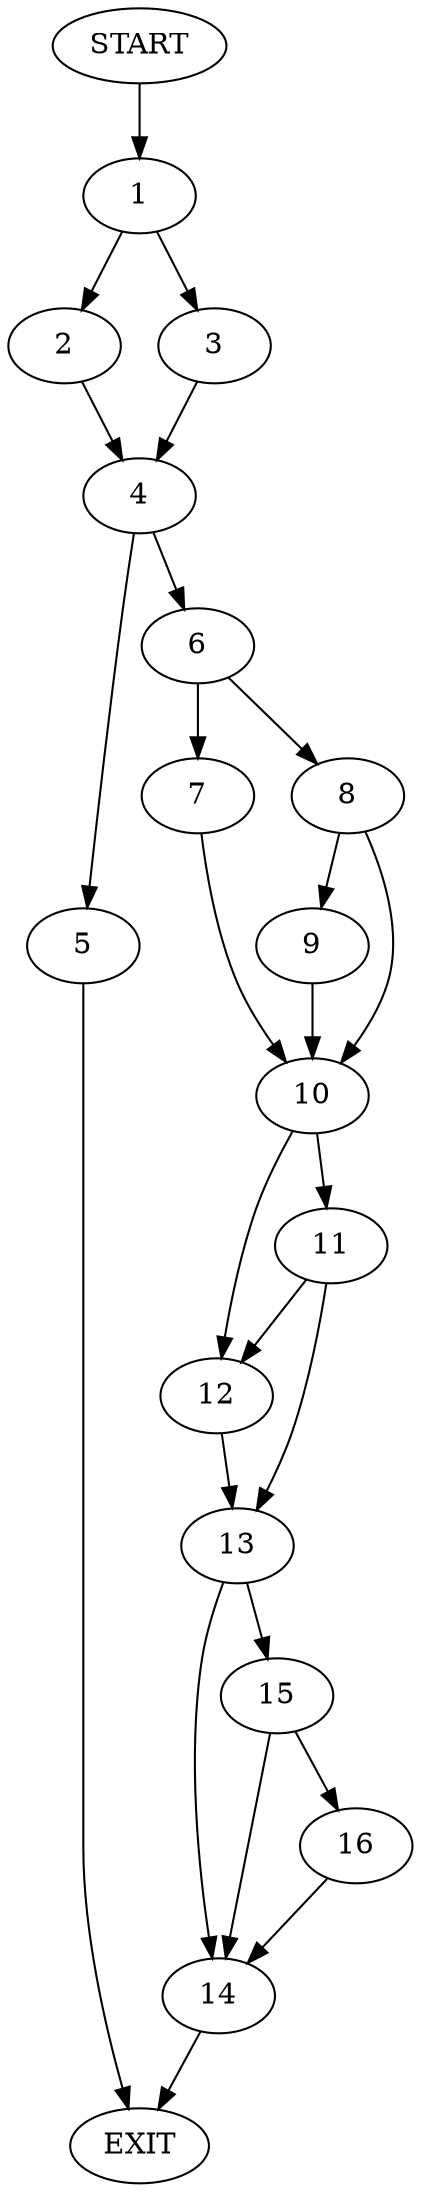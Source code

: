 digraph {
0 [label="START"]
17 [label="EXIT"]
0 -> 1
1 -> 2
1 -> 3
3 -> 4
2 -> 4
4 -> 5
4 -> 6
6 -> 7
6 -> 8
5 -> 17
8 -> 9
8 -> 10
7 -> 10
10 -> 11
10 -> 12
9 -> 10
12 -> 13
11 -> 13
11 -> 12
13 -> 14
13 -> 15
14 -> 17
15 -> 16
15 -> 14
16 -> 14
}
